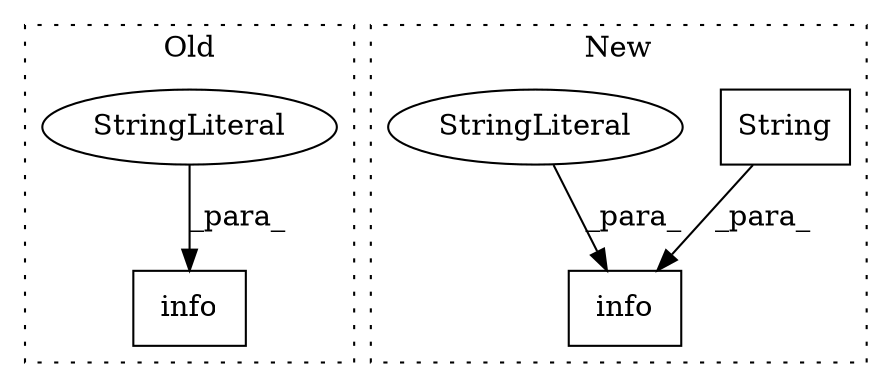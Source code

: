 digraph G {
subgraph cluster0 {
1 [label="info" a="32" s="5462,5498" l="5,1" shape="box"];
3 [label="StringLiteral" a="45" s="5495" l="3" shape="ellipse"];
label = "Old";
style="dotted";
}
subgraph cluster1 {
2 [label="String" a="32" s="4762,4795" l="7,1" shape="box"];
4 [label="info" a="32" s="4729,4796" l="5,1" shape="box"];
5 [label="StringLiteral" a="45" s="4734" l="27" shape="ellipse"];
label = "New";
style="dotted";
}
2 -> 4 [label="_para_"];
3 -> 1 [label="_para_"];
5 -> 4 [label="_para_"];
}
